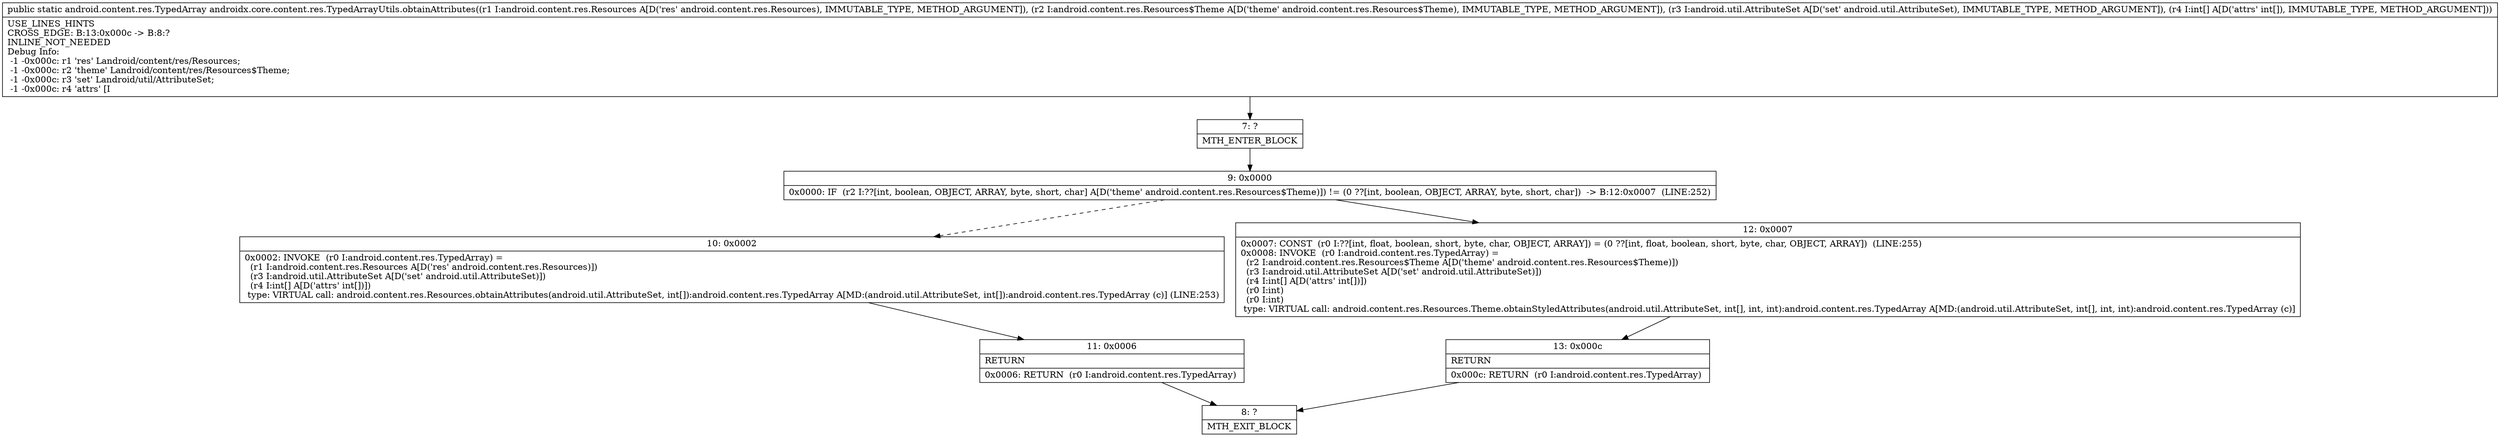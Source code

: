 digraph "CFG forandroidx.core.content.res.TypedArrayUtils.obtainAttributes(Landroid\/content\/res\/Resources;Landroid\/content\/res\/Resources$Theme;Landroid\/util\/AttributeSet;[I)Landroid\/content\/res\/TypedArray;" {
Node_7 [shape=record,label="{7\:\ ?|MTH_ENTER_BLOCK\l}"];
Node_9 [shape=record,label="{9\:\ 0x0000|0x0000: IF  (r2 I:??[int, boolean, OBJECT, ARRAY, byte, short, char] A[D('theme' android.content.res.Resources$Theme)]) != (0 ??[int, boolean, OBJECT, ARRAY, byte, short, char])  \-\> B:12:0x0007  (LINE:252)\l}"];
Node_10 [shape=record,label="{10\:\ 0x0002|0x0002: INVOKE  (r0 I:android.content.res.TypedArray) = \l  (r1 I:android.content.res.Resources A[D('res' android.content.res.Resources)])\l  (r3 I:android.util.AttributeSet A[D('set' android.util.AttributeSet)])\l  (r4 I:int[] A[D('attrs' int[])])\l type: VIRTUAL call: android.content.res.Resources.obtainAttributes(android.util.AttributeSet, int[]):android.content.res.TypedArray A[MD:(android.util.AttributeSet, int[]):android.content.res.TypedArray (c)] (LINE:253)\l}"];
Node_11 [shape=record,label="{11\:\ 0x0006|RETURN\l|0x0006: RETURN  (r0 I:android.content.res.TypedArray) \l}"];
Node_8 [shape=record,label="{8\:\ ?|MTH_EXIT_BLOCK\l}"];
Node_12 [shape=record,label="{12\:\ 0x0007|0x0007: CONST  (r0 I:??[int, float, boolean, short, byte, char, OBJECT, ARRAY]) = (0 ??[int, float, boolean, short, byte, char, OBJECT, ARRAY])  (LINE:255)\l0x0008: INVOKE  (r0 I:android.content.res.TypedArray) = \l  (r2 I:android.content.res.Resources$Theme A[D('theme' android.content.res.Resources$Theme)])\l  (r3 I:android.util.AttributeSet A[D('set' android.util.AttributeSet)])\l  (r4 I:int[] A[D('attrs' int[])])\l  (r0 I:int)\l  (r0 I:int)\l type: VIRTUAL call: android.content.res.Resources.Theme.obtainStyledAttributes(android.util.AttributeSet, int[], int, int):android.content.res.TypedArray A[MD:(android.util.AttributeSet, int[], int, int):android.content.res.TypedArray (c)]\l}"];
Node_13 [shape=record,label="{13\:\ 0x000c|RETURN\l|0x000c: RETURN  (r0 I:android.content.res.TypedArray) \l}"];
MethodNode[shape=record,label="{public static android.content.res.TypedArray androidx.core.content.res.TypedArrayUtils.obtainAttributes((r1 I:android.content.res.Resources A[D('res' android.content.res.Resources), IMMUTABLE_TYPE, METHOD_ARGUMENT]), (r2 I:android.content.res.Resources$Theme A[D('theme' android.content.res.Resources$Theme), IMMUTABLE_TYPE, METHOD_ARGUMENT]), (r3 I:android.util.AttributeSet A[D('set' android.util.AttributeSet), IMMUTABLE_TYPE, METHOD_ARGUMENT]), (r4 I:int[] A[D('attrs' int[]), IMMUTABLE_TYPE, METHOD_ARGUMENT]))  | USE_LINES_HINTS\lCROSS_EDGE: B:13:0x000c \-\> B:8:?\lINLINE_NOT_NEEDED\lDebug Info:\l  \-1 \-0x000c: r1 'res' Landroid\/content\/res\/Resources;\l  \-1 \-0x000c: r2 'theme' Landroid\/content\/res\/Resources$Theme;\l  \-1 \-0x000c: r3 'set' Landroid\/util\/AttributeSet;\l  \-1 \-0x000c: r4 'attrs' [I\l}"];
MethodNode -> Node_7;Node_7 -> Node_9;
Node_9 -> Node_10[style=dashed];
Node_9 -> Node_12;
Node_10 -> Node_11;
Node_11 -> Node_8;
Node_12 -> Node_13;
Node_13 -> Node_8;
}

